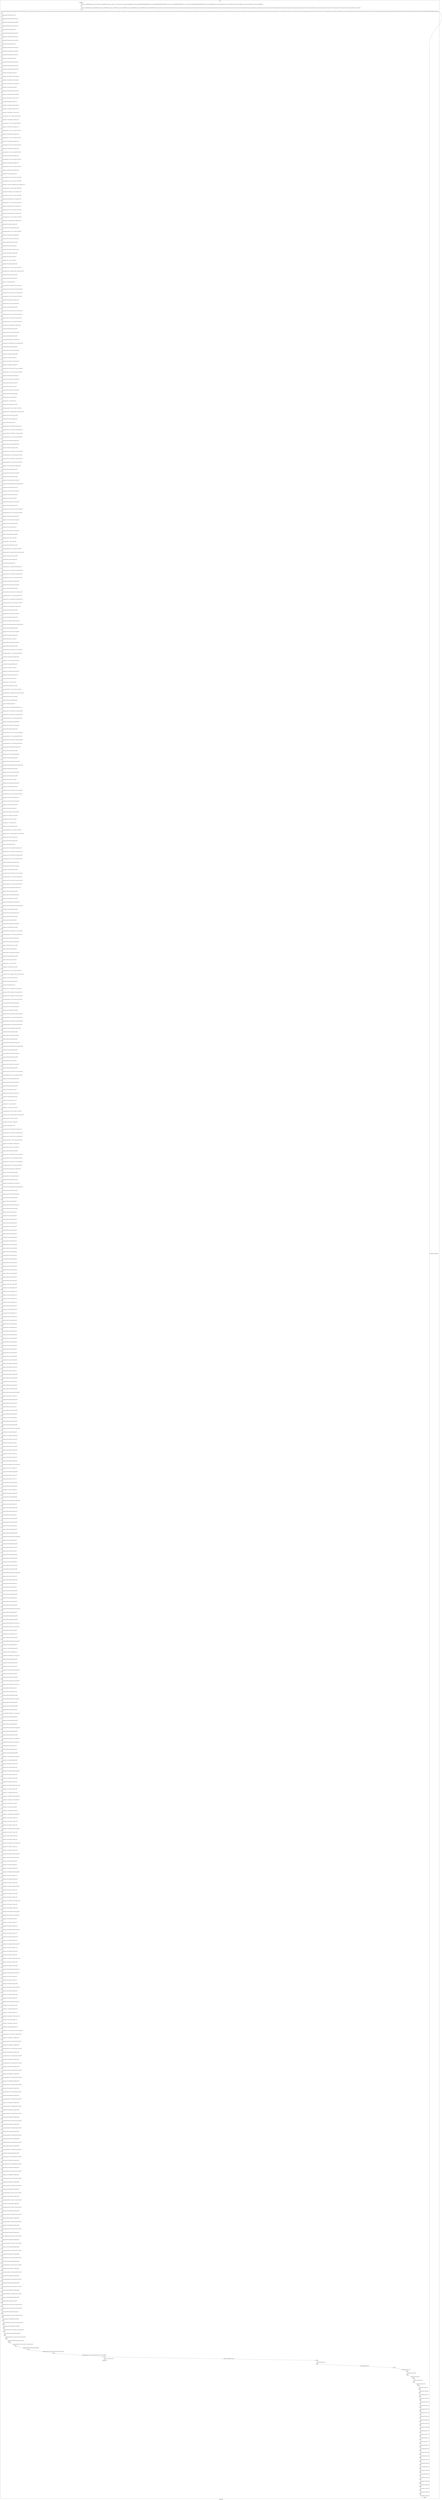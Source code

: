 digraph G {
label="Btor2XCFA";
subgraph cluster_0 {
label="main";
main_init[];
l1[];
l3[];
l4[];
l5[];
l6[];
l7[];
l8[];
l9[];
l10[];
l11[];
l12[];
l13[];
l14[];
l15[];
l16[];
l17[];
l18[];
l19[];
l20[];
l21[];
l22[];
l23[];
l24[];
l25[];
l26[];
l27[];
l28[];
l29[];
l30[];
l31[];
l32[];
l33[];
l34[];
l35[];
l36[];
l37[];
l38[];
l39[];
l40[];
l41[];
l42[];
l43[];
l44[];
l45[];
l46[];
l47[];
l48[];
l49[];
l50[];
l51[];
l52[];
l53[];
l54[];
l55[];
l56[];
l57[];
l58[];
l59[];
l60[];
l61[];
l62[];
l63[];
l64[];
l65[];
l66[];
l67[];
l68[];
l69[];
l70[];
l71[];
l72[];
l73[];
l74[];
l75[];
l76[];
l77[];
l78[];
l79[];
l80[];
l81[];
l82[];
l83[];
l84[];
l85[];
l86[];
l87[];
l88[];
l89[];
l90[];
l91[];
l92[];
l93[];
l94[];
l95[];
l96[];
l97[];
l98[];
l99[];
l100[];
l101[];
l102[];
l103[];
l104[];
l105[];
l106[];
l107[];
l108[];
l109[];
l110[];
l111[];
l112[];
l113[];
l114[];
l115[];
l116[];
l117[];
l118[];
l119[];
l120[];
l121[];
l122[];
l123[];
l124[];
l125[];
l126[];
l127[];
l128[];
l129[];
l130[];
l131[];
l132[];
l133[];
l134[];
l135[];
l136[];
l137[];
l138[];
l139[];
l140[];
l141[];
l142[];
l143[];
l144[];
l145[];
l146[];
l147[];
l148[];
l149[];
l150[];
l151[];
l152[];
l153[];
l154[];
l155[];
l156[];
l157[];
l158[];
l159[];
l160[];
l161[];
l162[];
l163[];
l164[];
l165[];
l166[];
l167[];
l168[];
l169[];
l170[];
l171[];
l172[];
l173[];
l174[];
l175[];
l176[];
l177[];
l178[];
l179[];
l180[];
l181[];
l182[];
l183[];
l184[];
l185[];
l186[];
l187[];
l188[];
l189[];
l190[];
l191[];
l192[];
l193[];
l194[];
l195[];
l196[];
l197[];
l198[];
l199[];
l200[];
l201[];
l202[];
l203[];
l204[];
l205[];
l206[];
l207[];
l208[];
l209[];
l210[];
l211[];
l212[];
l213[];
l214[];
l215[];
l216[];
l217[];
l218[];
l219[];
l220[];
l221[];
l222[];
l223[];
l224[];
l225[];
l226[];
l227[];
l228[];
l229[];
l230[];
l231[];
l232[];
l233[];
l234[];
l235[];
l236[];
l237[];
l238[];
l239[];
l240[];
l241[];
l242[];
l243[];
l244[];
l245[];
l246[];
l247[];
l248[];
l249[];
l250[];
l251[];
l252[];
l253[];
l254[];
l255[];
l256[];
l257[];
l258[];
l259[];
l260[];
l261[];
l262[];
l263[];
l264[];
l265[];
l266[];
l267[];
l268[];
l269[];
l270[];
l271[];
l272[];
l273[];
l274[];
l275[];
l276[];
l277[];
l278[];
l279[];
l280[];
l281[];
l282[];
l283[];
l284[];
l285[];
l286[];
l287[];
l288[];
l289[];
l290[];
l291[];
l292[];
l293[];
l294[];
l295[];
l296[];
l297[];
l298[];
l299[];
l300[];
l301[];
l302[];
l303[];
l304[];
l305[];
l306[];
l307[];
l308[];
l309[];
l310[];
l311[];
l312[];
l313[];
l314[];
l315[];
l316[];
l317[];
l318[];
l319[];
l320[];
l321[];
l322[];
l323[];
l324[];
l325[];
l326[];
l327[];
l328[];
l329[];
l330[];
l331[];
l332[];
l333[];
l334[];
l335[];
l336[];
l337[];
l338[];
l339[];
l340[];
l341[];
l342[];
l343[];
l344[];
l345[];
l346[];
l347[];
l348[];
l349[];
l350[];
l351[];
l352[];
l353[];
l354[];
l355[];
l356[];
l357[];
l358[];
l359[];
l360[];
l361[];
l362[];
l363[];
l364[];
l365[];
l366[];
l367[];
l368[];
l369[];
l370[];
l371[];
l372[];
l373[];
l374[];
l375[];
l376[];
l377[];
l378[];
l379[];
l380[];
l381[];
l382[];
l383[];
l384[];
l385[];
l386[];
l387[];
l388[];
l389[];
l390[];
l391[];
l392[];
l393[];
l394[];
l395[];
l396[];
l397[];
l398[];
l399[];
l400[];
l401[];
l402[];
l403[];
l404[];
l405[];
l406[];
l407[];
l408[];
l409[];
l410[];
l411[];
l412[];
l413[];
l414[];
l415[];
l416[];
l417[];
l418[];
l419[];
l420[];
l421[];
l422[];
l423[];
l424[];
l425[];
l426[];
l427[];
l428[];
l429[];
l430[];
l431[];
l432[];
l433[];
l434[];
l435[];
l436[];
l437[];
l438[];
l439[];
l440[];
l441[];
l442[];
l443[];
l444[];
l445[];
l446[];
l447[];
l448[];
l449[];
l450[];
l451[];
l452[];
l453[];
l454[];
l455[];
l456[];
l457[];
l458[];
l459[];
l460[];
l461[];
l462[];
l463[];
l464[];
l465[];
l466[];
l467[];
l468[];
l469[];
l470[];
l471[];
l472[];
l473[];
l474[];
l475[];
l476[];
l477[];
l478[];
l479[];
l480[];
l481[];
l482[];
l483[];
l484[];
l485[];
l486[];
l487[];
l488[];
l489[];
l490[];
l491[];
l492[];
l493[];
l494[];
l495[];
l496[];
l497[];
l498[];
l499[];
l500[];
l501[];
l502[];
l503[];
l504[];
l505[];
l506[];
l507[];
l508[];
l509[];
l510[];
l511[];
l512[];
l513[];
l514[];
l515[];
l516[];
l517[];
l518[];
l519[];
l520[];
l521[];
l522[];
l523[];
l524[];
l525[];
l526[];
l527[];
l528[];
l529[];
l530[];
l531[];
l532[];
l533[];
l534[];
l535[];
l536[];
l537[];
l538[];
l539[];
l540[];
l541[];
l542[];
l543[];
l544[];
l545[];
l546[];
l547[];
l548[];
l549[];
l550[];
l551[];
l552[];
l553[];
l554[];
l555[];
l556[];
l557[];
l558[];
l559[];
l560[];
l561[];
l562[];
l563[];
l564[];
l565[];
l566[];
l567[];
l568[];
l569[];
l570[];
l571[];
l572[];
l573[];
l574[];
l575[];
l576[];
l577[];
l578[];
l579[];
l580[];
l581[];
l582[];
l583[];
l584[];
l585[];
l586[];
l587[];
l588[];
l589[];
l590[];
l591[];
l592[];
l593[];
l594[];
l595[];
l596[];
l597[];
l598[];
l599[];
l600[];
l601[];
l602[];
l603[];
l604[];
l605[];
l606[];
l607[];
l608[];
l609[];
l610[];
l611[];
l612[];
l613[];
l614[];
l615[];
l616[];
l617[];
l618[];
l619[];
l620[];
l621[];
l622[];
l623[];
l624[];
l625[];
l626[];
l627[];
l628[];
l629[];
l630[];
l631[];
l632[];
l633[];
l634[];
l635[];
l636[];
l637[];
l638[];
l639[];
l640[];
l641[];
l642[];
l643[];
l644[];
l645[];
l646[];
l647[];
l648[];
l649[];
l650[];
l651[];
l652[];
l653[];
l654[];
main_error[];
l655[];
l656[];
l657[];
l658[];
l659[];
l660[];
l661[];
l662[];
l663[];
l664[];
l665[];
l666[];
l667[];
l668[];
l669[];
l670[];
l671[];
l672[];
l673[];
l674[];
l675[];
l676[];
l677[];
l678[];
l679[];
l680[];
l681[];
l682[];
l683[];
l684[];
l685[];
l686[];
l687[];
l688[];
l689[];
l690[];
l691[];
l692[];
l693[];
main_init -> l1 [label="[(assign const_5 #b00000000),(assign const_22 #b0),(assign const_113 #b00000000),(assign const_116 #b11111111),(assign const_207 #b1),(assign const_236 #b00000100),(assign const_237 #b000000000000000000000000),(assign const_239 #b00000000000000000000000000000001),(assign const_241 #b00000000000000000000000011111111),(assign const_243 #b00000000000000000000000000000000),(assign const_258 #b00000001),(assign const_304 #b00000010),(assign const_350 #b00000011),(assign const_441 #b00000101),(assign const_487 #b00000110),(assign const_533 #b00000111)] "];
l3 -> l4 [label="[(havoc input_133),(havoc input_135),(havoc input_137),(havoc input_139),(havoc input_141),(havoc input_143),(havoc input_145),(havoc input_147),(havoc input_149),(havoc input_151),(havoc input_153),(havoc input_155),(havoc input_157),(havoc input_159),(havoc input_161),(havoc input_163),(havoc input_165),(havoc input_167),(havoc input_169),(havoc input_171),(havoc input_173),(havoc input_175),(havoc input_177),(havoc input_179),(havoc input_181),(havoc input_183),(havoc input_185),(havoc input_187),(havoc input_189),(havoc input_191),(havoc input_193),(havoc input_195),(havoc input_197),(havoc input_199),(havoc input_201),(havoc input_203),(havoc input_205),(havoc input_209),(havoc input_225),(havoc input_231),(havoc input_234),(havoc input_255),(havoc input_265),(havoc input_272),(havoc input_275),(havoc input_282),(havoc input_285),(havoc input_301),(havoc input_311),(havoc input_318),(havoc input_321),(havoc input_328),(havoc input_331),(havoc input_347),(havoc input_357),(havoc input_364),(havoc input_367),(havoc input_374),(havoc input_377),(havoc input_393),(havoc input_402),(havoc input_409),(havoc input_412),(havoc input_419),(havoc input_422),(havoc input_438),(havoc input_448),(havoc input_455),(havoc input_458),(havoc input_465),(havoc input_468),(havoc input_484),(havoc input_494),(havoc input_501),(havoc input_504),(havoc input_511),(havoc input_514),(havoc input_530),(havoc input_540),(havoc input_547)] "];
l4 -> l5 [label="[(assign binary_85 (bvand state_23 state_25))] "];
l5 -> l6 [label="[(assign binary_86 (bvand binary_85 (bvnot state_27)))] "];
l6 -> l7 [label="[(assign binary_87 (bvand binary_86 (bvnot state_29)))] "];
l7 -> l8 [label="[(assign binary_88 (bvand binary_87 (bvnot state_31)))] "];
l8 -> l9 [label="[(assign binary_89 (bvand binary_88 state_33))] "];
l9 -> l10 [label="[(assign binary_90 (bvand binary_89 (bvnot state_35)))] "];
l10 -> l11 [label="[(assign binary_91 (bvand binary_90 (bvnot state_37)))] "];
l11 -> l12 [label="[(assign binary_92 (bvand binary_91 (bvnot state_39)))] "];
l12 -> l13 [label="[(assign binary_93 (bvand binary_92 state_41))] "];
l13 -> l14 [label="[(assign binary_94 (bvand binary_93 (bvnot state_43)))] "];
l14 -> l15 [label="[(assign binary_95 (bvand binary_94 (bvnot state_45)))] "];
l15 -> l16 [label="[(assign binary_96 (bvand binary_95 (bvnot state_47)))] "];
l16 -> l17 [label="[(assign binary_97 (bvand binary_96 state_49))] "];
l17 -> l18 [label="[(assign binary_98 (bvand binary_97 (bvnot state_51)))] "];
l18 -> l19 [label="[(assign binary_99 (bvand binary_98 (bvnot state_53)))] "];
l19 -> l20 [label="[(assign binary_100 (bvand binary_99 (bvnot state_55)))] "];
l20 -> l21 [label="[(assign binary_101 (bvand binary_100 state_57))] "];
l21 -> l22 [label="[(assign binary_102 (bvand binary_101 (bvnot state_59)))] "];
l22 -> l23 [label="[(assign binary_103 (bvand binary_102 (bvnot state_61)))] "];
l23 -> l24 [label="[(assign binary_104 (bvand binary_103 (bvnot state_63)))] "];
l24 -> l25 [label="[(assign binary_105 (bvand binary_104 state_65))] "];
l25 -> l26 [label="[(assign binary_106 (bvand binary_105 (bvnot state_67)))] "];
l26 -> l27 [label="[(assign binary_107 (bvand binary_106 (bvnot state_69)))] "];
l27 -> l28 [label="[(assign binary_108 (bvand binary_107 (bvnot state_71)))] "];
l28 -> l29 [label="[(assign binary_109 (bvand binary_108 state_73))] "];
l29 -> l30 [label="[(assign binary_110 (bvand binary_109 (bvnot state_75)))] "];
l30 -> l31 [label="[(assign binary_111 (bvand binary_110 (bvnot state_77)))] "];
l31 -> l32 [label="[(assign binary_112 (bvand binary_111 (bvnot state_79)))] "];
l32 -> l33 [label="[(assign comparison_114 (ite (= const_113 state_6) #b1 #b0))] "];
l33 -> l34 [label="[(assign binary_115 (bvand binary_112 comparison_114))] "];
l34 -> l35 [label="[(assign comparison_117 (ite (= const_116 state_8) #b1 #b0))] "];
l35 -> l36 [label="[(assign binary_118 (bvand binary_115 comparison_117))] "];
l36 -> l37 [label="[(assign comparison_119 (ite (= const_116 state_10) #b1 #b0))] "];
l37 -> l38 [label="[(assign binary_120 (bvand binary_118 comparison_119))] "];
l38 -> l39 [label="[(assign comparison_121 (ite (= const_116 state_12) #b1 #b0))] "];
l39 -> l40 [label="[(assign binary_122 (bvand binary_120 comparison_121))] "];
l40 -> l41 [label="[(assign comparison_123 (ite (= const_116 state_14) #b1 #b0))] "];
l41 -> l42 [label="[(assign binary_124 (bvand binary_122 comparison_123))] "];
l42 -> l43 [label="[(assign comparison_125 (ite (= const_116 state_16) #b1 #b0))] "];
l43 -> l44 [label="[(assign binary_126 (bvand binary_124 comparison_125))] "];
l44 -> l45 [label="[(assign comparison_127 (ite (= const_116 state_18) #b1 #b0))] "];
l45 -> l46 [label="[(assign binary_128 (bvand binary_126 comparison_127))] "];
l46 -> l47 [label="[(assign comparison_129 (ite (= const_116 state_20) #b1 #b0))] "];
l47 -> l48 [label="[(assign binary_130 (bvand binary_128 comparison_129))] "];
l48 -> l49 [label="[(assign binary_131 (bvand state_83 binary_130))] "];
l49 -> l50 [label="[(assign comparison_210 (ite (= const_113 input_135) #b1 #b0))] "];
l50 -> l51 [label="[(assign comparison_211 (ite (= const_113 input_137) #b1 #b0))] "];
l51 -> l52 [label="[(assign binary_212 (bvand (bvnot comparison_210) (bvnot comparison_211)))] "];
l52 -> l53 [label="[(assign comparison_213 (ite (= const_113 input_139) #b1 #b0))] "];
l53 -> l54 [label="[(assign binary_214 (bvand binary_212 (bvnot comparison_213)))] "];
l54 -> l55 [label="[(assign comparison_215 (ite (= const_113 input_141) #b1 #b0))] "];
l55 -> l56 [label="[(assign binary_216 (bvand binary_214 (bvnot comparison_215)))] "];
l56 -> l57 [label="[(assign comparison_217 (ite (= const_113 input_143) #b1 #b0))] "];
l57 -> l58 [label="[(assign binary_218 (bvand binary_216 (bvnot comparison_217)))] "];
l58 -> l59 [label="[(assign comparison_219 (ite (= const_113 input_145) #b1 #b0))] "];
l59 -> l60 [label="[(assign binary_220 (bvand binary_218 (bvnot comparison_219)))] "];
l60 -> l61 [label="[(assign comparison_221 (ite (= const_113 input_147) #b1 #b0))] "];
l61 -> l62 [label="[(assign binary_222 (bvand binary_220 (bvnot comparison_221)))] "];
l62 -> l63 [label="[(assign binary_223 (bvand input_149 binary_222))] "];
l63 -> l64 [label="[(assign binary_224 (bvor (bvnot input_209) binary_223))] "];
l64 -> l65 [label="[(assign comparison_226 (ite (= const_113 input_133) #b1 #b0))] "];
l65 -> l66 [label="[(assign binary_227 (bvand input_151 comparison_226))] "];
l66 -> l67 [label="[(assign binary_228 (bvor (bvnot input_225) binary_227))] "];
l67 -> l68 [label="[(assign binary_229 (bvand binary_224 binary_228))] "];
l68 -> l69 [label="[(assign binary_230 (bvor input_153 input_225))] "];
l69 -> l70 [label="[(assign binary_232 (bvor binary_230 (bvnot input_231)))] "];
l70 -> l71 [label="[(assign binary_233 (bvand binary_229 binary_232))] "];
l71 -> l72 [label="[(assign binary_235 (bvor input_155 input_231))] "];
l72 -> l73 [label="[(assign binary_238 (++ const_237 input_135))] "];
l73 -> l74 [label="[(assign binary_240 (bvsub binary_238 const_239))] "];
l74 -> l75 [label="[(assign comparison_242 (ite (= const_116 input_135) #b1 #b0))] "];
l75 -> l76 [label="[(assign ternary_244 (ite (= comparison_242 #b1) const_239 const_243))] "];
l76 -> l77 [label="[(assign binary_245 (bvmul const_241 ternary_244))] "];
l77 -> l78 [label="[(assign binary_246 (bvor binary_240 binary_245))] "];
l78 -> l79 [label="[(assign slice_247 (extract binary_246 0 8))] "];
l79 -> l80 [label="[(assign ternary_248 (ite (= input_209 #b1) slice_247 input_135))] "];
l80 -> l81 [label="[(assign ternary_249 (ite (= input_225 #b1) const_236 ternary_248))] "];
l81 -> l82 [label="[(assign ternary_250 (ite (= input_231 #b1) const_236 ternary_249))] "];
l82 -> l83 [label="[(assign comparison_251 (ite (= const_113 ternary_250) #b1 #b0))] "];
l83 -> l84 [label="[(assign binary_252 (bvand binary_235 comparison_251))] "];
l84 -> l85 [label="[(assign binary_253 (bvor (bvnot input_234) binary_252))] "];
l85 -> l86 [label="[(assign binary_254 (bvand binary_233 binary_253))] "];
l86 -> l87 [label="[(assign ternary_256 (ite (= input_234 #b1) const_116 ternary_250))] "];
l87 -> l88 [label="[(assign comparison_257 (ite (= const_116 ternary_256) #b1 #b0))] "];
l88 -> l89 [label="[(assign ternary_259 (ite (= input_231 #b1) const_258 input_133))] "];
l89 -> l90 [label="[(assign comparison_260 (ite (= const_258 ternary_259) #b1 #b0))] "];
l90 -> l91 [label="[(assign binary_261 (bvand comparison_257 comparison_260))] "];
l91 -> l92 [label="[(assign binary_262 (bvand binary_235 binary_261))] "];
l92 -> l93 [label="[(assign binary_263 (bvor (bvnot input_255) binary_262))] "];
l93 -> l94 [label="[(assign binary_264 (bvand binary_254 binary_263))] "];
l94 -> l95 [label="[(assign binary_266 (bvand binary_235 (bvnot input_255)))] "];
l95 -> l96 [label="[(assign binary_267 (bvand comparison_257 (bvnot comparison_260)))] "];
l96 -> l97 [label="[(assign binary_268 (bvand binary_266 binary_267))] "];
l97 -> l98 [label="[(assign binary_269 (bvor (bvnot input_265) binary_268))] "];
l98 -> l99 [label="[(assign binary_270 (bvand binary_264 binary_269))] "];
l99 -> l100 [label="[(assign binary_271 (bvor input_157 input_255))] "];
l100 -> l101 [label="[(assign binary_273 (bvor binary_271 (bvnot input_272)))] "];
l101 -> l102 [label="[(assign binary_274 (bvand binary_270 binary_273))] "];
l102 -> l103 [label="[(assign ternary_276 (ite (= input_272 #b1) const_113 ternary_259))] "];
l103 -> l104 [label="[(assign comparison_277 (ite (= const_113 ternary_276) #b1 #b0))] "];
l104 -> l105 [label="[(assign binary_278 (bvand input_159 comparison_277))] "];
l105 -> l106 [label="[(assign binary_279 (bvor (bvnot input_275) binary_278))] "];
l106 -> l107 [label="[(assign binary_280 (bvand binary_274 binary_279))] "];
l107 -> l108 [label="[(assign binary_281 (bvor input_161 input_275))] "];
l108 -> l109 [label="[(assign binary_283 (bvor binary_281 (bvnot input_282)))] "];
l109 -> l110 [label="[(assign binary_284 (bvand binary_280 binary_283))] "];
l110 -> l111 [label="[(assign binary_286 (bvor input_163 input_282))] "];
l111 -> l112 [label="[(assign binary_287 (++ const_237 input_137))] "];
l112 -> l113 [label="[(assign binary_288 (bvsub binary_287 const_239))] "];
l113 -> l114 [label="[(assign comparison_289 (ite (= const_116 input_137) #b1 #b0))] "];
l114 -> l115 [label="[(assign ternary_290 (ite (= comparison_289 #b1) const_239 const_243))] "];
l115 -> l116 [label="[(assign binary_291 (bvmul const_241 ternary_290))] "];
l116 -> l117 [label="[(assign binary_292 (bvor binary_288 binary_291))] "];
l117 -> l118 [label="[(assign slice_293 (extract binary_292 0 8))] "];
l118 -> l119 [label="[(assign ternary_294 (ite (= input_209 #b1) slice_293 input_137))] "];
l119 -> l120 [label="[(assign ternary_295 (ite (= input_275 #b1) const_236 ternary_294))] "];
l120 -> l121 [label="[(assign ternary_296 (ite (= input_282 #b1) const_236 ternary_295))] "];
l121 -> l122 [label="[(assign comparison_297 (ite (= const_113 ternary_296) #b1 #b0))] "];
l122 -> l123 [label="[(assign binary_298 (bvand binary_286 comparison_297))] "];
l123 -> l124 [label="[(assign binary_299 (bvor (bvnot input_285) binary_298))] "];
l124 -> l125 [label="[(assign binary_300 (bvand binary_284 binary_299))] "];
l125 -> l126 [label="[(assign ternary_302 (ite (= input_285 #b1) const_116 ternary_296))] "];
l126 -> l127 [label="[(assign comparison_303 (ite (= const_116 ternary_302) #b1 #b0))] "];
l127 -> l128 [label="[(assign ternary_305 (ite (= input_282 #b1) const_304 ternary_276))] "];
l128 -> l129 [label="[(assign comparison_306 (ite (= const_304 ternary_305) #b1 #b0))] "];
l129 -> l130 [label="[(assign binary_307 (bvand comparison_303 comparison_306))] "];
l130 -> l131 [label="[(assign binary_308 (bvand binary_286 binary_307))] "];
l131 -> l132 [label="[(assign binary_309 (bvor (bvnot input_301) binary_308))] "];
l132 -> l133 [label="[(assign binary_310 (bvand binary_300 binary_309))] "];
l133 -> l134 [label="[(assign binary_312 (bvand binary_286 (bvnot input_301)))] "];
l134 -> l135 [label="[(assign binary_313 (bvand comparison_303 (bvnot comparison_306)))] "];
l135 -> l136 [label="[(assign binary_314 (bvand binary_312 binary_313))] "];
l136 -> l137 [label="[(assign binary_315 (bvor (bvnot input_311) binary_314))] "];
l137 -> l138 [label="[(assign binary_316 (bvand binary_310 binary_315))] "];
l138 -> l139 [label="[(assign binary_317 (bvor input_165 input_301))] "];
l139 -> l140 [label="[(assign binary_319 (bvor binary_317 (bvnot input_318)))] "];
l140 -> l141 [label="[(assign binary_320 (bvand binary_316 binary_319))] "];
l141 -> l142 [label="[(assign ternary_322 (ite (= input_318 #b1) const_113 ternary_305))] "];
l142 -> l143 [label="[(assign comparison_323 (ite (= const_113 ternary_322) #b1 #b0))] "];
l143 -> l144 [label="[(assign binary_324 (bvand input_167 comparison_323))] "];
l144 -> l145 [label="[(assign binary_325 (bvor (bvnot input_321) binary_324))] "];
l145 -> l146 [label="[(assign binary_326 (bvand binary_320 binary_325))] "];
l146 -> l147 [label="[(assign binary_327 (bvor input_169 input_321))] "];
l147 -> l148 [label="[(assign binary_329 (bvor binary_327 (bvnot input_328)))] "];
l148 -> l149 [label="[(assign binary_330 (bvand binary_326 binary_329))] "];
l149 -> l150 [label="[(assign binary_332 (bvor input_171 input_328))] "];
l150 -> l151 [label="[(assign binary_333 (++ const_237 input_139))] "];
l151 -> l152 [label="[(assign binary_334 (bvsub binary_333 const_239))] "];
l152 -> l153 [label="[(assign comparison_335 (ite (= const_116 input_139) #b1 #b0))] "];
l153 -> l154 [label="[(assign ternary_336 (ite (= comparison_335 #b1) const_239 const_243))] "];
l154 -> l155 [label="[(assign binary_337 (bvmul const_241 ternary_336))] "];
l155 -> l156 [label="[(assign binary_338 (bvor binary_334 binary_337))] "];
l156 -> l157 [label="[(assign slice_339 (extract binary_338 0 8))] "];
l157 -> l158 [label="[(assign ternary_340 (ite (= input_209 #b1) slice_339 input_139))] "];
l158 -> l159 [label="[(assign ternary_341 (ite (= input_321 #b1) const_236 ternary_340))] "];
l159 -> l160 [label="[(assign ternary_342 (ite (= input_328 #b1) const_236 ternary_341))] "];
l160 -> l161 [label="[(assign comparison_343 (ite (= const_113 ternary_342) #b1 #b0))] "];
l161 -> l162 [label="[(assign binary_344 (bvand binary_332 comparison_343))] "];
l162 -> l163 [label="[(assign binary_345 (bvor (bvnot input_331) binary_344))] "];
l163 -> l164 [label="[(assign binary_346 (bvand binary_330 binary_345))] "];
l164 -> l165 [label="[(assign ternary_348 (ite (= input_331 #b1) const_116 ternary_342))] "];
l165 -> l166 [label="[(assign comparison_349 (ite (= const_116 ternary_348) #b1 #b0))] "];
l166 -> l167 [label="[(assign ternary_351 (ite (= input_328 #b1) const_350 ternary_322))] "];
l167 -> l168 [label="[(assign comparison_352 (ite (= const_350 ternary_351) #b1 #b0))] "];
l168 -> l169 [label="[(assign binary_353 (bvand comparison_349 comparison_352))] "];
l169 -> l170 [label="[(assign binary_354 (bvand binary_332 binary_353))] "];
l170 -> l171 [label="[(assign binary_355 (bvor (bvnot input_347) binary_354))] "];
l171 -> l172 [label="[(assign binary_356 (bvand binary_346 binary_355))] "];
l172 -> l173 [label="[(assign binary_358 (bvand binary_332 (bvnot input_347)))] "];
l173 -> l174 [label="[(assign binary_359 (bvand comparison_349 (bvnot comparison_352)))] "];
l174 -> l175 [label="[(assign binary_360 (bvand binary_358 binary_359))] "];
l175 -> l176 [label="[(assign binary_361 (bvor (bvnot input_357) binary_360))] "];
l176 -> l177 [label="[(assign binary_362 (bvand binary_356 binary_361))] "];
l177 -> l178 [label="[(assign binary_363 (bvor input_173 input_347))] "];
l178 -> l179 [label="[(assign binary_365 (bvor binary_363 (bvnot input_364)))] "];
l179 -> l180 [label="[(assign binary_366 (bvand binary_362 binary_365))] "];
l180 -> l181 [label="[(assign ternary_368 (ite (= input_364 #b1) const_113 ternary_351))] "];
l181 -> l182 [label="[(assign comparison_369 (ite (= const_113 ternary_368) #b1 #b0))] "];
l182 -> l183 [label="[(assign binary_370 (bvand input_175 comparison_369))] "];
l183 -> l184 [label="[(assign binary_371 (bvor (bvnot input_367) binary_370))] "];
l184 -> l185 [label="[(assign binary_372 (bvand binary_366 binary_371))] "];
l185 -> l186 [label="[(assign binary_373 (bvor input_177 input_367))] "];
l186 -> l187 [label="[(assign binary_375 (bvor binary_373 (bvnot input_374)))] "];
l187 -> l188 [label="[(assign binary_376 (bvand binary_372 binary_375))] "];
l188 -> l189 [label="[(assign binary_378 (bvor input_179 input_374))] "];
l189 -> l190 [label="[(assign binary_379 (++ const_237 input_141))] "];
l190 -> l191 [label="[(assign binary_380 (bvsub binary_379 const_239))] "];
l191 -> l192 [label="[(assign comparison_381 (ite (= const_116 input_141) #b1 #b0))] "];
l192 -> l193 [label="[(assign ternary_382 (ite (= comparison_381 #b1) const_239 const_243))] "];
l193 -> l194 [label="[(assign binary_383 (bvmul const_241 ternary_382))] "];
l194 -> l195 [label="[(assign binary_384 (bvor binary_380 binary_383))] "];
l195 -> l196 [label="[(assign slice_385 (extract binary_384 0 8))] "];
l196 -> l197 [label="[(assign ternary_386 (ite (= input_209 #b1) slice_385 input_141))] "];
l197 -> l198 [label="[(assign ternary_387 (ite (= input_367 #b1) const_236 ternary_386))] "];
l198 -> l199 [label="[(assign ternary_388 (ite (= input_374 #b1) const_236 ternary_387))] "];
l199 -> l200 [label="[(assign comparison_389 (ite (= const_113 ternary_388) #b1 #b0))] "];
l200 -> l201 [label="[(assign binary_390 (bvand binary_378 comparison_389))] "];
l201 -> l202 [label="[(assign binary_391 (bvor (bvnot input_377) binary_390))] "];
l202 -> l203 [label="[(assign binary_392 (bvand binary_376 binary_391))] "];
l203 -> l204 [label="[(assign ternary_394 (ite (= input_377 #b1) const_116 ternary_388))] "];
l204 -> l205 [label="[(assign comparison_395 (ite (= const_116 ternary_394) #b1 #b0))] "];
l205 -> l206 [label="[(assign ternary_396 (ite (= input_374 #b1) const_236 ternary_368))] "];
l206 -> l207 [label="[(assign comparison_397 (ite (= const_236 ternary_396) #b1 #b0))] "];
l207 -> l208 [label="[(assign binary_398 (bvand comparison_395 comparison_397))] "];
l208 -> l209 [label="[(assign binary_399 (bvand binary_378 binary_398))] "];
l209 -> l210 [label="[(assign binary_400 (bvor (bvnot input_393) binary_399))] "];
l210 -> l211 [label="[(assign binary_401 (bvand binary_392 binary_400))] "];
l211 -> l212 [label="[(assign binary_403 (bvand binary_378 (bvnot input_393)))] "];
l212 -> l213 [label="[(assign binary_404 (bvand comparison_395 (bvnot comparison_397)))] "];
l213 -> l214 [label="[(assign binary_405 (bvand binary_403 binary_404))] "];
l214 -> l215 [label="[(assign binary_406 (bvor (bvnot input_402) binary_405))] "];
l215 -> l216 [label="[(assign binary_407 (bvand binary_401 binary_406))] "];
l216 -> l217 [label="[(assign binary_408 (bvor input_181 input_393))] "];
l217 -> l218 [label="[(assign binary_410 (bvor binary_408 (bvnot input_409)))] "];
l218 -> l219 [label="[(assign binary_411 (bvand binary_407 binary_410))] "];
l219 -> l220 [label="[(assign ternary_413 (ite (= input_409 #b1) const_113 ternary_396))] "];
l220 -> l221 [label="[(assign comparison_414 (ite (= const_113 ternary_413) #b1 #b0))] "];
l221 -> l222 [label="[(assign binary_415 (bvand input_183 comparison_414))] "];
l222 -> l223 [label="[(assign binary_416 (bvor (bvnot input_412) binary_415))] "];
l223 -> l224 [label="[(assign binary_417 (bvand binary_411 binary_416))] "];
l224 -> l225 [label="[(assign binary_418 (bvor input_185 input_412))] "];
l225 -> l226 [label="[(assign binary_420 (bvor binary_418 (bvnot input_419)))] "];
l226 -> l227 [label="[(assign binary_421 (bvand binary_417 binary_420))] "];
l227 -> l228 [label="[(assign binary_423 (bvor input_187 input_419))] "];
l228 -> l229 [label="[(assign binary_424 (++ const_237 input_143))] "];
l229 -> l230 [label="[(assign binary_425 (bvsub binary_424 const_239))] "];
l230 -> l231 [label="[(assign comparison_426 (ite (= const_116 input_143) #b1 #b0))] "];
l231 -> l232 [label="[(assign ternary_427 (ite (= comparison_426 #b1) const_239 const_243))] "];
l232 -> l233 [label="[(assign binary_428 (bvmul const_241 ternary_427))] "];
l233 -> l234 [label="[(assign binary_429 (bvor binary_425 binary_428))] "];
l234 -> l235 [label="[(assign slice_430 (extract binary_429 0 8))] "];
l235 -> l236 [label="[(assign ternary_431 (ite (= input_209 #b1) slice_430 input_143))] "];
l236 -> l237 [label="[(assign ternary_432 (ite (= input_412 #b1) const_236 ternary_431))] "];
l237 -> l238 [label="[(assign ternary_433 (ite (= input_419 #b1) const_236 ternary_432))] "];
l238 -> l239 [label="[(assign comparison_434 (ite (= const_113 ternary_433) #b1 #b0))] "];
l239 -> l240 [label="[(assign binary_435 (bvand binary_423 comparison_434))] "];
l240 -> l241 [label="[(assign binary_436 (bvor (bvnot input_422) binary_435))] "];
l241 -> l242 [label="[(assign binary_437 (bvand binary_421 binary_436))] "];
l242 -> l243 [label="[(assign ternary_439 (ite (= input_422 #b1) const_116 ternary_433))] "];
l243 -> l244 [label="[(assign comparison_440 (ite (= const_116 ternary_439) #b1 #b0))] "];
l244 -> l245 [label="[(assign ternary_442 (ite (= input_419 #b1) const_441 ternary_413))] "];
l245 -> l246 [label="[(assign comparison_443 (ite (= const_441 ternary_442) #b1 #b0))] "];
l246 -> l247 [label="[(assign binary_444 (bvand comparison_440 comparison_443))] "];
l247 -> l248 [label="[(assign binary_445 (bvand binary_423 binary_444))] "];
l248 -> l249 [label="[(assign binary_446 (bvor (bvnot input_438) binary_445))] "];
l249 -> l250 [label="[(assign binary_447 (bvand binary_437 binary_446))] "];
l250 -> l251 [label="[(assign binary_449 (bvand binary_423 (bvnot input_438)))] "];
l251 -> l252 [label="[(assign binary_450 (bvand comparison_440 (bvnot comparison_443)))] "];
l252 -> l253 [label="[(assign binary_451 (bvand binary_449 binary_450))] "];
l253 -> l254 [label="[(assign binary_452 (bvor (bvnot input_448) binary_451))] "];
l254 -> l255 [label="[(assign binary_453 (bvand binary_447 binary_452))] "];
l255 -> l256 [label="[(assign binary_454 (bvor input_189 input_438))] "];
l256 -> l257 [label="[(assign binary_456 (bvor binary_454 (bvnot input_455)))] "];
l257 -> l258 [label="[(assign binary_457 (bvand binary_453 binary_456))] "];
l258 -> l259 [label="[(assign ternary_459 (ite (= input_455 #b1) const_113 ternary_442))] "];
l259 -> l260 [label="[(assign comparison_460 (ite (= const_113 ternary_459) #b1 #b0))] "];
l260 -> l261 [label="[(assign binary_461 (bvand input_191 comparison_460))] "];
l261 -> l262 [label="[(assign binary_462 (bvor (bvnot input_458) binary_461))] "];
l262 -> l263 [label="[(assign binary_463 (bvand binary_457 binary_462))] "];
l263 -> l264 [label="[(assign binary_464 (bvor input_193 input_458))] "];
l264 -> l265 [label="[(assign binary_466 (bvor binary_464 (bvnot input_465)))] "];
l265 -> l266 [label="[(assign binary_467 (bvand binary_463 binary_466))] "];
l266 -> l267 [label="[(assign binary_469 (bvor input_195 input_465))] "];
l267 -> l268 [label="[(assign binary_470 (++ const_237 input_145))] "];
l268 -> l269 [label="[(assign binary_471 (bvsub binary_470 const_239))] "];
l269 -> l270 [label="[(assign comparison_472 (ite (= const_116 input_145) #b1 #b0))] "];
l270 -> l271 [label="[(assign ternary_473 (ite (= comparison_472 #b1) const_239 const_243))] "];
l271 -> l272 [label="[(assign binary_474 (bvmul const_241 ternary_473))] "];
l272 -> l273 [label="[(assign binary_475 (bvor binary_471 binary_474))] "];
l273 -> l274 [label="[(assign slice_476 (extract binary_475 0 8))] "];
l274 -> l275 [label="[(assign ternary_477 (ite (= input_209 #b1) slice_476 input_145))] "];
l275 -> l276 [label="[(assign ternary_478 (ite (= input_458 #b1) const_236 ternary_477))] "];
l276 -> l277 [label="[(assign ternary_479 (ite (= input_465 #b1) const_236 ternary_478))] "];
l277 -> l278 [label="[(assign comparison_480 (ite (= const_113 ternary_479) #b1 #b0))] "];
l278 -> l279 [label="[(assign binary_481 (bvand binary_469 comparison_480))] "];
l279 -> l280 [label="[(assign binary_482 (bvor (bvnot input_468) binary_481))] "];
l280 -> l281 [label="[(assign binary_483 (bvand binary_467 binary_482))] "];
l281 -> l282 [label="[(assign ternary_485 (ite (= input_468 #b1) const_116 ternary_479))] "];
l282 -> l283 [label="[(assign comparison_486 (ite (= const_116 ternary_485) #b1 #b0))] "];
l283 -> l284 [label="[(assign ternary_488 (ite (= input_465 #b1) const_487 ternary_459))] "];
l284 -> l285 [label="[(assign comparison_489 (ite (= const_487 ternary_488) #b1 #b0))] "];
l285 -> l286 [label="[(assign binary_490 (bvand comparison_486 comparison_489))] "];
l286 -> l287 [label="[(assign binary_491 (bvand binary_469 binary_490))] "];
l287 -> l288 [label="[(assign binary_492 (bvor (bvnot input_484) binary_491))] "];
l288 -> l289 [label="[(assign binary_493 (bvand binary_483 binary_492))] "];
l289 -> l290 [label="[(assign binary_495 (bvand binary_469 (bvnot input_484)))] "];
l290 -> l291 [label="[(assign binary_496 (bvand comparison_486 (bvnot comparison_489)))] "];
l291 -> l292 [label="[(assign binary_497 (bvand binary_495 binary_496))] "];
l292 -> l293 [label="[(assign binary_498 (bvor (bvnot input_494) binary_497))] "];
l293 -> l294 [label="[(assign binary_499 (bvand binary_493 binary_498))] "];
l294 -> l295 [label="[(assign binary_500 (bvor input_197 input_484))] "];
l295 -> l296 [label="[(assign binary_502 (bvor binary_500 (bvnot input_501)))] "];
l296 -> l297 [label="[(assign binary_503 (bvand binary_499 binary_502))] "];
l297 -> l298 [label="[(assign ternary_505 (ite (= input_501 #b1) const_113 ternary_488))] "];
l298 -> l299 [label="[(assign comparison_506 (ite (= const_113 ternary_505) #b1 #b0))] "];
l299 -> l300 [label="[(assign binary_507 (bvand input_199 comparison_506))] "];
l300 -> l301 [label="[(assign binary_508 (bvor (bvnot input_504) binary_507))] "];
l301 -> l302 [label="[(assign binary_509 (bvand binary_503 binary_508))] "];
l302 -> l303 [label="[(assign binary_510 (bvor input_201 input_504))] "];
l303 -> l304 [label="[(assign binary_512 (bvor binary_510 (bvnot input_511)))] "];
l304 -> l305 [label="[(assign binary_513 (bvand binary_509 binary_512))] "];
l305 -> l306 [label="[(assign binary_515 (bvor input_203 input_511))] "];
l306 -> l307 [label="[(assign binary_516 (++ const_237 input_147))] "];
l307 -> l308 [label="[(assign binary_517 (bvsub binary_516 const_239))] "];
l308 -> l309 [label="[(assign comparison_518 (ite (= const_116 input_147) #b1 #b0))] "];
l309 -> l310 [label="[(assign ternary_519 (ite (= comparison_518 #b1) const_239 const_243))] "];
l310 -> l311 [label="[(assign binary_520 (bvmul const_241 ternary_519))] "];
l311 -> l312 [label="[(assign binary_521 (bvor binary_517 binary_520))] "];
l312 -> l313 [label="[(assign slice_522 (extract binary_521 0 8))] "];
l313 -> l314 [label="[(assign ternary_523 (ite (= input_209 #b1) slice_522 input_147))] "];
l314 -> l315 [label="[(assign ternary_524 (ite (= input_504 #b1) const_236 ternary_523))] "];
l315 -> l316 [label="[(assign ternary_525 (ite (= input_511 #b1) const_236 ternary_524))] "];
l316 -> l317 [label="[(assign comparison_526 (ite (= const_113 ternary_525) #b1 #b0))] "];
l317 -> l318 [label="[(assign binary_527 (bvand binary_515 comparison_526))] "];
l318 -> l319 [label="[(assign binary_528 (bvor (bvnot input_514) binary_527))] "];
l319 -> l320 [label="[(assign binary_529 (bvand binary_513 binary_528))] "];
l320 -> l321 [label="[(assign ternary_531 (ite (= input_514 #b1) const_116 ternary_525))] "];
l321 -> l322 [label="[(assign comparison_532 (ite (= const_116 ternary_531) #b1 #b0))] "];
l322 -> l323 [label="[(assign ternary_534 (ite (= input_511 #b1) const_533 ternary_505))] "];
l323 -> l324 [label="[(assign comparison_535 (ite (= const_533 ternary_534) #b1 #b0))] "];
l324 -> l325 [label="[(assign binary_536 (bvand comparison_532 comparison_535))] "];
l325 -> l326 [label="[(assign binary_537 (bvand binary_515 binary_536))] "];
l326 -> l327 [label="[(assign binary_538 (bvor (bvnot input_530) binary_537))] "];
l327 -> l328 [label="[(assign binary_539 (bvand binary_529 binary_538))] "];
l328 -> l329 [label="[(assign binary_541 (bvand binary_515 (bvnot input_530)))] "];
l329 -> l330 [label="[(assign binary_542 (bvand comparison_532 (bvnot comparison_535)))] "];
l330 -> l331 [label="[(assign binary_543 (bvand binary_541 binary_542))] "];
l331 -> l332 [label="[(assign binary_544 (bvor (bvnot input_540) binary_543))] "];
l332 -> l333 [label="[(assign binary_545 (bvand binary_539 binary_544))] "];
l333 -> l334 [label="[(assign binary_546 (bvor input_205 input_530))] "];
l334 -> l335 [label="[(assign binary_548 (bvor binary_546 (bvnot input_547)))] "];
l335 -> l336 [label="[(assign binary_549 (bvand binary_545 binary_548))] "];
l336 -> l337 [label="[(assign binary_550 (bvor input_209 input_225))] "];
l337 -> l338 [label="[(assign binary_551 (bvor input_231 binary_550))] "];
l338 -> l339 [label="[(assign binary_552 (bvor input_234 binary_551))] "];
l339 -> l340 [label="[(assign binary_553 (bvor input_255 binary_552))] "];
l340 -> l341 [label="[(assign binary_554 (bvor input_265 binary_553))] "];
l341 -> l342 [label="[(assign binary_555 (bvor input_272 binary_554))] "];
l342 -> l343 [label="[(assign binary_556 (bvor input_275 binary_555))] "];
l343 -> l344 [label="[(assign binary_557 (bvor input_282 binary_556))] "];
l344 -> l345 [label="[(assign binary_558 (bvor input_285 binary_557))] "];
l345 -> l346 [label="[(assign binary_559 (bvor input_301 binary_558))] "];
l346 -> l347 [label="[(assign binary_560 (bvor input_311 binary_559))] "];
l347 -> l348 [label="[(assign binary_561 (bvor input_318 binary_560))] "];
l348 -> l349 [label="[(assign binary_562 (bvor input_321 binary_561))] "];
l349 -> l350 [label="[(assign binary_563 (bvor input_328 binary_562))] "];
l350 -> l351 [label="[(assign binary_564 (bvor input_331 binary_563))] "];
l351 -> l352 [label="[(assign binary_565 (bvor input_347 binary_564))] "];
l352 -> l353 [label="[(assign binary_566 (bvor input_357 binary_565))] "];
l353 -> l354 [label="[(assign binary_567 (bvor input_364 binary_566))] "];
l354 -> l355 [label="[(assign binary_568 (bvor input_367 binary_567))] "];
l355 -> l356 [label="[(assign binary_569 (bvor input_374 binary_568))] "];
l356 -> l357 [label="[(assign binary_570 (bvor input_377 binary_569))] "];
l357 -> l358 [label="[(assign binary_571 (bvor input_393 binary_570))] "];
l358 -> l359 [label="[(assign binary_572 (bvor input_402 binary_571))] "];
l359 -> l360 [label="[(assign binary_573 (bvor input_409 binary_572))] "];
l360 -> l361 [label="[(assign binary_574 (bvor input_412 binary_573))] "];
l361 -> l362 [label="[(assign binary_575 (bvor input_419 binary_574))] "];
l362 -> l363 [label="[(assign binary_576 (bvor input_422 binary_575))] "];
l363 -> l364 [label="[(assign binary_577 (bvor input_438 binary_576))] "];
l364 -> l365 [label="[(assign binary_578 (bvor input_448 binary_577))] "];
l365 -> l366 [label="[(assign binary_579 (bvor input_455 binary_578))] "];
l366 -> l367 [label="[(assign binary_580 (bvor input_458 binary_579))] "];
l367 -> l368 [label="[(assign binary_581 (bvor input_465 binary_580))] "];
l368 -> l369 [label="[(assign binary_582 (bvor input_468 binary_581))] "];
l369 -> l370 [label="[(assign binary_583 (bvor input_484 binary_582))] "];
l370 -> l371 [label="[(assign binary_584 (bvor input_494 binary_583))] "];
l371 -> l372 [label="[(assign binary_585 (bvor input_501 binary_584))] "];
l372 -> l373 [label="[(assign binary_586 (bvor input_504 binary_585))] "];
l373 -> l374 [label="[(assign binary_587 (bvor input_511 binary_586))] "];
l374 -> l375 [label="[(assign binary_588 (bvor input_514 binary_587))] "];
l375 -> l376 [label="[(assign binary_589 (bvor input_530 binary_588))] "];
l376 -> l377 [label="[(assign binary_590 (bvor input_540 binary_589))] "];
l377 -> l378 [label="[(assign binary_591 (bvor input_547 binary_590))] "];
l378 -> l379 [label="[(assign binary_592 (bvand binary_549 binary_591))] "];
l379 -> l380 [label="[(assign binary_593 (bvand input_151 input_153))] "];
l380 -> l381 [label="[(assign binary_594 (bvor input_151 input_153))] "];
l381 -> l382 [label="[(assign binary_595 (bvand input_155 binary_594))] "];
l382 -> l383 [label="[(assign binary_596 (bvor binary_593 binary_595))] "];
l383 -> l384 [label="[(assign binary_597 (bvor input_155 binary_594))] "];
l384 -> l385 [label="[(assign binary_598 (bvand input_157 binary_597))] "];
l385 -> l386 [label="[(assign binary_599 (bvor binary_596 binary_598))] "];
l386 -> l387 [label="[(assign binary_600 (bvand input_149 (bvnot binary_599)))] "];
l387 -> l388 [label="[(assign binary_601 (bvor input_157 binary_597))] "];
l388 -> l389 [label="[(assign binary_602 (bvand binary_600 binary_601))] "];
l389 -> l390 [label="[(assign binary_603 (bvand input_159 input_161))] "];
l390 -> l391 [label="[(assign binary_604 (bvor input_159 input_161))] "];
l391 -> l392 [label="[(assign binary_605 (bvand input_163 binary_604))] "];
l392 -> l393 [label="[(assign binary_606 (bvor binary_603 binary_605))] "];
l393 -> l394 [label="[(assign binary_607 (bvor input_163 binary_604))] "];
l394 -> l395 [label="[(assign binary_608 (bvand input_165 binary_607))] "];
l395 -> l396 [label="[(assign binary_609 (bvor binary_606 binary_608))] "];
l396 -> l397 [label="[(assign binary_610 (bvand binary_602 (bvnot binary_609)))] "];
l397 -> l398 [label="[(assign binary_611 (bvor input_165 binary_607))] "];
l398 -> l399 [label="[(assign binary_612 (bvand binary_610 binary_611))] "];
l399 -> l400 [label="[(assign binary_613 (bvand input_167 input_169))] "];
l400 -> l401 [label="[(assign binary_614 (bvor input_167 input_169))] "];
l401 -> l402 [label="[(assign binary_615 (bvand input_171 binary_614))] "];
l402 -> l403 [label="[(assign binary_616 (bvor binary_613 binary_615))] "];
l403 -> l404 [label="[(assign binary_617 (bvor input_171 binary_614))] "];
l404 -> l405 [label="[(assign binary_618 (bvand input_173 binary_617))] "];
l405 -> l406 [label="[(assign binary_619 (bvor binary_616 binary_618))] "];
l406 -> l407 [label="[(assign binary_620 (bvand binary_612 (bvnot binary_619)))] "];
l407 -> l408 [label="[(assign binary_621 (bvor input_173 binary_617))] "];
l408 -> l409 [label="[(assign binary_622 (bvand binary_620 binary_621))] "];
l409 -> l410 [label="[(assign binary_623 (bvand input_175 input_177))] "];
l410 -> l411 [label="[(assign binary_624 (bvor input_175 input_177))] "];
l411 -> l412 [label="[(assign binary_625 (bvand input_179 binary_624))] "];
l412 -> l413 [label="[(assign binary_626 (bvor binary_623 binary_625))] "];
l413 -> l414 [label="[(assign binary_627 (bvor input_179 binary_624))] "];
l414 -> l415 [label="[(assign binary_628 (bvand input_181 binary_627))] "];
l415 -> l416 [label="[(assign binary_629 (bvor binary_626 binary_628))] "];
l416 -> l417 [label="[(assign binary_630 (bvand binary_622 (bvnot binary_629)))] "];
l417 -> l418 [label="[(assign binary_631 (bvor input_181 binary_627))] "];
l418 -> l419 [label="[(assign binary_632 (bvand binary_630 binary_631))] "];
l419 -> l420 [label="[(assign binary_633 (bvand input_183 input_185))] "];
l420 -> l421 [label="[(assign binary_634 (bvor input_183 input_185))] "];
l421 -> l422 [label="[(assign binary_635 (bvand input_187 binary_634))] "];
l422 -> l423 [label="[(assign binary_636 (bvor binary_633 binary_635))] "];
l423 -> l424 [label="[(assign binary_637 (bvor input_187 binary_634))] "];
l424 -> l425 [label="[(assign binary_638 (bvand input_189 binary_637))] "];
l425 -> l426 [label="[(assign binary_639 (bvor binary_636 binary_638))] "];
l426 -> l427 [label="[(assign binary_640 (bvand binary_632 (bvnot binary_639)))] "];
l427 -> l428 [label="[(assign binary_641 (bvor input_189 binary_637))] "];
l428 -> l429 [label="[(assign binary_642 (bvand binary_640 binary_641))] "];
l429 -> l430 [label="[(assign binary_643 (bvand input_191 input_193))] "];
l430 -> l431 [label="[(assign binary_644 (bvor input_191 input_193))] "];
l431 -> l432 [label="[(assign binary_645 (bvand input_195 binary_644))] "];
l432 -> l433 [label="[(assign binary_646 (bvor binary_643 binary_645))] "];
l433 -> l434 [label="[(assign binary_647 (bvor input_195 binary_644))] "];
l434 -> l435 [label="[(assign binary_648 (bvand input_197 binary_647))] "];
l435 -> l436 [label="[(assign binary_649 (bvor binary_646 binary_648))] "];
l436 -> l437 [label="[(assign binary_650 (bvand binary_642 (bvnot binary_649)))] "];
l437 -> l438 [label="[(assign binary_651 (bvor input_197 binary_647))] "];
l438 -> l439 [label="[(assign binary_652 (bvand binary_650 binary_651))] "];
l439 -> l440 [label="[(assign binary_653 (bvand input_199 input_201))] "];
l440 -> l441 [label="[(assign binary_654 (bvor input_199 input_201))] "];
l441 -> l442 [label="[(assign binary_655 (bvand input_203 binary_654))] "];
l442 -> l443 [label="[(assign binary_656 (bvor binary_653 binary_655))] "];
l443 -> l444 [label="[(assign binary_657 (bvor input_203 binary_654))] "];
l444 -> l445 [label="[(assign binary_658 (bvand input_205 binary_657))] "];
l445 -> l446 [label="[(assign binary_659 (bvor binary_656 binary_658))] "];
l446 -> l447 [label="[(assign binary_660 (bvand binary_652 (bvnot binary_659)))] "];
l447 -> l448 [label="[(assign binary_661 (bvor input_205 binary_657))] "];
l448 -> l449 [label="[(assign binary_662 (bvand binary_660 binary_661))] "];
l449 -> l450 [label="[(assign binary_663 (bvand binary_592 binary_662))] "];
l450 -> l451 [label="[(assign binary_664 (bvand binary_230 (bvnot input_231)))] "];
l451 -> l452 [label="[(assign binary_665 (bvand input_151 (bvnot input_225)))] "];
l452 -> l453 [label="[(assign binary_666 (bvor binary_665 input_265))] "];
l453 -> l454 [label="[(assign binary_667 (bvor binary_666 input_272))] "];
l454 -> l455 [label="[(assign binary_668 (bvand binary_664 binary_667))] "];
l455 -> l456 [label="[(assign binary_669 (bvand binary_266 (bvnot input_265)))] "];
l456 -> l457 [label="[(assign binary_670 (bvor binary_664 binary_667))] "];
l457 -> l458 [label="[(assign binary_671 (bvand binary_669 binary_670))] "];
l458 -> l459 [label="[(assign binary_672 (bvor binary_668 binary_671))] "];
l459 -> l460 [label="[(assign binary_673 (bvand binary_271 (bvnot input_272)))] "];
l460 -> l461 [label="[(assign binary_674 (bvor binary_669 binary_670))] "];
l461 -> l462 [label="[(assign binary_675 (bvand binary_673 binary_674))] "];
l462 -> l463 [label="[(assign binary_676 (bvor binary_672 binary_675))] "];
l463 -> l464 [label="[(assign binary_677 (bvand input_149 (bvnot binary_676)))] "];
l464 -> l465 [label="[(assign binary_678 (bvor binary_673 binary_674))] "];
l465 -> l466 [label="[(assign binary_679 (bvand binary_677 binary_678))] "];
l466 -> l467 [label="[(assign binary_680 (bvand binary_281 (bvnot input_282)))] "];
l467 -> l468 [label="[(assign binary_681 (bvand input_159 (bvnot input_275)))] "];
l468 -> l469 [label="[(assign binary_682 (bvor binary_681 input_311))] "];
l469 -> l470 [label="[(assign binary_683 (bvor binary_682 input_318))] "];
l470 -> l471 [label="[(assign binary_684 (bvand binary_680 binary_683))] "];
l471 -> l472 [label="[(assign binary_685 (bvand binary_312 (bvnot input_311)))] "];
l472 -> l473 [label="[(assign binary_686 (bvor binary_680 binary_683))] "];
l473 -> l474 [label="[(assign binary_687 (bvand binary_685 binary_686))] "];
l474 -> l475 [label="[(assign binary_688 (bvor binary_684 binary_687))] "];
l475 -> l476 [label="[(assign binary_689 (bvand binary_317 (bvnot input_318)))] "];
l476 -> l477 [label="[(assign binary_690 (bvor binary_685 binary_686))] "];
l477 -> l478 [label="[(assign binary_691 (bvand binary_689 binary_690))] "];
l478 -> l479 [label="[(assign binary_692 (bvor binary_688 binary_691))] "];
l479 -> l480 [label="[(assign binary_693 (bvand binary_679 (bvnot binary_692)))] "];
l480 -> l481 [label="[(assign binary_694 (bvor binary_689 binary_690))] "];
l481 -> l482 [label="[(assign binary_695 (bvand binary_693 binary_694))] "];
l482 -> l483 [label="[(assign binary_696 (bvand binary_327 (bvnot input_328)))] "];
l483 -> l484 [label="[(assign binary_697 (bvand input_167 (bvnot input_321)))] "];
l484 -> l485 [label="[(assign binary_698 (bvor binary_697 input_357))] "];
l485 -> l486 [label="[(assign binary_699 (bvor binary_698 input_364))] "];
l486 -> l487 [label="[(assign binary_700 (bvand binary_696 binary_699))] "];
l487 -> l488 [label="[(assign binary_701 (bvand binary_358 (bvnot input_357)))] "];
l488 -> l489 [label="[(assign binary_702 (bvor binary_696 binary_699))] "];
l489 -> l490 [label="[(assign binary_703 (bvand binary_701 binary_702))] "];
l490 -> l491 [label="[(assign binary_704 (bvor binary_700 binary_703))] "];
l491 -> l492 [label="[(assign binary_705 (bvand binary_363 (bvnot input_364)))] "];
l492 -> l493 [label="[(assign binary_706 (bvor binary_701 binary_702))] "];
l493 -> l494 [label="[(assign binary_707 (bvand binary_705 binary_706))] "];
l494 -> l495 [label="[(assign binary_708 (bvor binary_704 binary_707))] "];
l495 -> l496 [label="[(assign binary_709 (bvand binary_695 (bvnot binary_708)))] "];
l496 -> l497 [label="[(assign binary_710 (bvor binary_705 binary_706))] "];
l497 -> l498 [label="[(assign binary_711 (bvand binary_709 binary_710))] "];
l498 -> l499 [label="[(assign binary_712 (bvand binary_373 (bvnot input_374)))] "];
l499 -> l500 [label="[(assign binary_713 (bvand input_175 (bvnot input_367)))] "];
l500 -> l501 [label="[(assign binary_714 (bvor binary_713 input_402))] "];
l501 -> l502 [label="[(assign binary_715 (bvor binary_714 input_409))] "];
l502 -> l503 [label="[(assign binary_716 (bvand binary_712 binary_715))] "];
l503 -> l504 [label="[(assign binary_717 (bvand binary_403 (bvnot input_402)))] "];
l504 -> l505 [label="[(assign binary_718 (bvor binary_712 binary_715))] "];
l505 -> l506 [label="[(assign binary_719 (bvand binary_717 binary_718))] "];
l506 -> l507 [label="[(assign binary_720 (bvor binary_716 binary_719))] "];
l507 -> l508 [label="[(assign binary_721 (bvand binary_408 (bvnot input_409)))] "];
l508 -> l509 [label="[(assign binary_722 (bvor binary_717 binary_718))] "];
l509 -> l510 [label="[(assign binary_723 (bvand binary_721 binary_722))] "];
l510 -> l511 [label="[(assign binary_724 (bvor binary_720 binary_723))] "];
l511 -> l512 [label="[(assign binary_725 (bvand binary_711 (bvnot binary_724)))] "];
l512 -> l513 [label="[(assign binary_726 (bvor binary_721 binary_722))] "];
l513 -> l514 [label="[(assign binary_727 (bvand binary_725 binary_726))] "];
l514 -> l515 [label="[(assign binary_728 (bvand binary_418 (bvnot input_419)))] "];
l515 -> l516 [label="[(assign binary_729 (bvand input_183 (bvnot input_412)))] "];
l516 -> l517 [label="[(assign binary_730 (bvor binary_729 input_448))] "];
l517 -> l518 [label="[(assign binary_731 (bvor binary_730 input_455))] "];
l518 -> l519 [label="[(assign binary_732 (bvand binary_728 binary_731))] "];
l519 -> l520 [label="[(assign binary_733 (bvand binary_449 (bvnot input_448)))] "];
l520 -> l521 [label="[(assign binary_734 (bvor binary_728 binary_731))] "];
l521 -> l522 [label="[(assign binary_735 (bvand binary_733 binary_734))] "];
l522 -> l523 [label="[(assign binary_736 (bvor binary_732 binary_735))] "];
l523 -> l524 [label="[(assign binary_737 (bvand binary_454 (bvnot input_455)))] "];
l524 -> l525 [label="[(assign binary_738 (bvor binary_733 binary_734))] "];
l525 -> l526 [label="[(assign binary_739 (bvand binary_737 binary_738))] "];
l526 -> l527 [label="[(assign binary_740 (bvor binary_736 binary_739))] "];
l527 -> l528 [label="[(assign binary_741 (bvand binary_727 (bvnot binary_740)))] "];
l528 -> l529 [label="[(assign binary_742 (bvor binary_737 binary_738))] "];
l529 -> l530 [label="[(assign binary_743 (bvand binary_741 binary_742))] "];
l530 -> l531 [label="[(assign binary_744 (bvand binary_464 (bvnot input_465)))] "];
l531 -> l532 [label="[(assign binary_745 (bvand input_191 (bvnot input_458)))] "];
l532 -> l533 [label="[(assign binary_746 (bvor binary_745 input_494))] "];
l533 -> l534 [label="[(assign binary_747 (bvor binary_746 input_501))] "];
l534 -> l535 [label="[(assign binary_748 (bvand binary_744 binary_747))] "];
l535 -> l536 [label="[(assign binary_749 (bvand binary_495 (bvnot input_494)))] "];
l536 -> l537 [label="[(assign binary_750 (bvor binary_744 binary_747))] "];
l537 -> l538 [label="[(assign binary_751 (bvand binary_749 binary_750))] "];
l538 -> l539 [label="[(assign binary_752 (bvor binary_748 binary_751))] "];
l539 -> l540 [label="[(assign binary_753 (bvand binary_500 (bvnot input_501)))] "];
l540 -> l541 [label="[(assign binary_754 (bvor binary_749 binary_750))] "];
l541 -> l542 [label="[(assign binary_755 (bvand binary_753 binary_754))] "];
l542 -> l543 [label="[(assign binary_756 (bvor binary_752 binary_755))] "];
l543 -> l544 [label="[(assign binary_757 (bvand binary_743 (bvnot binary_756)))] "];
l544 -> l545 [label="[(assign binary_758 (bvor binary_753 binary_754))] "];
l545 -> l546 [label="[(assign binary_759 (bvand binary_757 binary_758))] "];
l546 -> l547 [label="[(assign binary_760 (bvand binary_510 (bvnot input_511)))] "];
l547 -> l548 [label="[(assign binary_761 (bvand input_199 (bvnot input_504)))] "];
l548 -> l549 [label="[(assign binary_762 (bvor binary_761 input_540))] "];
l549 -> l550 [label="[(assign binary_763 (bvor binary_762 input_547))] "];
l550 -> l551 [label="[(assign binary_764 (bvand binary_760 binary_763))] "];
l551 -> l552 [label="[(assign binary_765 (bvand binary_541 (bvnot input_540)))] "];
l552 -> l553 [label="[(assign binary_766 (bvor binary_760 binary_763))] "];
l553 -> l554 [label="[(assign binary_767 (bvand binary_765 binary_766))] "];
l554 -> l555 [label="[(assign binary_768 (bvor binary_764 binary_767))] "];
l555 -> l556 [label="[(assign binary_769 (bvand binary_546 (bvnot input_547)))] "];
l556 -> l557 [label="[(assign binary_770 (bvor binary_765 binary_766))] "];
l557 -> l558 [label="[(assign binary_771 (bvand binary_769 binary_770))] "];
l558 -> l559 [label="[(assign binary_772 (bvor binary_768 binary_771))] "];
l559 -> l560 [label="[(assign binary_773 (bvand binary_759 (bvnot binary_772)))] "];
l560 -> l561 [label="[(assign binary_774 (bvor binary_769 binary_770))] "];
l561 -> l562 [label="[(assign binary_775 (bvand binary_773 binary_774))] "];
l562 -> l563 [label="[(assign binary_776 (bvand binary_663 binary_775))] "];
l563 -> l564 [label="[(assign ternary_777 (ite (= input_547 #b1) const_113 ternary_534))] "];
l564 -> l565 [label="[(assign comparison_778 (ite (= ternary_777 state_6) #b1 #b0))] "];
l565 -> l566 [label="[(assign binary_779 (bvand binary_776 comparison_778))] "];
l566 -> l567 [label="[(assign comparison_780 (ite (= ternary_256 state_8) #b1 #b0))] "];
l567 -> l568 [label="[(assign binary_781 (bvand binary_779 comparison_780))] "];
l568 -> l569 [label="[(assign comparison_782 (ite (= ternary_302 state_10) #b1 #b0))] "];
l569 -> l570 [label="[(assign binary_783 (bvand binary_781 comparison_782))] "];
l570 -> l571 [label="[(assign comparison_784 (ite (= ternary_348 state_12) #b1 #b0))] "];
l571 -> l572 [label="[(assign binary_785 (bvand binary_783 comparison_784))] "];
l572 -> l573 [label="[(assign comparison_786 (ite (= ternary_394 state_14) #b1 #b0))] "];
l573 -> l574 [label="[(assign binary_787 (bvand binary_785 comparison_786))] "];
l574 -> l575 [label="[(assign comparison_788 (ite (= ternary_439 state_16) #b1 #b0))] "];
l575 -> l576 [label="[(assign binary_789 (bvand binary_787 comparison_788))] "];
l576 -> l577 [label="[(assign comparison_790 (ite (= ternary_485 state_18) #b1 #b0))] "];
l577 -> l578 [label="[(assign binary_791 (bvand binary_789 comparison_790))] "];
l578 -> l579 [label="[(assign comparison_792 (ite (= ternary_531 state_20) #b1 #b0))] "];
l579 -> l580 [label="[(assign binary_793 (bvand binary_791 comparison_792))] "];
l580 -> l581 [label="[(assign comparison_794 (ite (= input_149 state_23) #b1 #b0))] "];
l581 -> l582 [label="[(assign binary_795 (bvand binary_793 comparison_794))] "];
l582 -> l583 [label="[(assign comparison_796 (ite (= binary_667 state_25) #b1 #b0))] "];
l583 -> l584 [label="[(assign binary_797 (bvand binary_795 comparison_796))] "];
l584 -> l585 [label="[(assign comparison_798 (ite (= binary_664 state_27) #b1 #b0))] "];
l585 -> l586 [label="[(assign binary_799 (bvand binary_797 comparison_798))] "];
l586 -> l587 [label="[(assign comparison_800 (ite (= binary_669 state_29) #b1 #b0))] "];
l587 -> l588 [label="[(assign binary_801 (bvand binary_799 comparison_800))] "];
l588 -> l589 [label="[(assign comparison_802 (ite (= binary_673 state_31) #b1 #b0))] "];
l589 -> l590 [label="[(assign binary_803 (bvand binary_801 comparison_802))] "];
l590 -> l591 [label="[(assign comparison_804 (ite (= binary_683 state_33) #b1 #b0))] "];
l591 -> l592 [label="[(assign binary_805 (bvand binary_803 comparison_804))] "];
l592 -> l593 [label="[(assign comparison_806 (ite (= binary_680 state_35) #b1 #b0))] "];
l593 -> l594 [label="[(assign binary_807 (bvand binary_805 comparison_806))] "];
l594 -> l595 [label="[(assign comparison_808 (ite (= binary_685 state_37) #b1 #b0))] "];
l595 -> l596 [label="[(assign binary_809 (bvand binary_807 comparison_808))] "];
l596 -> l597 [label="[(assign comparison_810 (ite (= binary_689 state_39) #b1 #b0))] "];
l597 -> l598 [label="[(assign binary_811 (bvand binary_809 comparison_810))] "];
l598 -> l599 [label="[(assign comparison_812 (ite (= binary_699 state_41) #b1 #b0))] "];
l599 -> l600 [label="[(assign binary_813 (bvand binary_811 comparison_812))] "];
l600 -> l601 [label="[(assign comparison_814 (ite (= binary_696 state_43) #b1 #b0))] "];
l601 -> l602 [label="[(assign binary_815 (bvand binary_813 comparison_814))] "];
l602 -> l603 [label="[(assign comparison_816 (ite (= binary_701 state_45) #b1 #b0))] "];
l603 -> l604 [label="[(assign binary_817 (bvand binary_815 comparison_816))] "];
l604 -> l605 [label="[(assign comparison_818 (ite (= binary_705 state_47) #b1 #b0))] "];
l605 -> l606 [label="[(assign binary_819 (bvand binary_817 comparison_818))] "];
l606 -> l607 [label="[(assign comparison_820 (ite (= binary_715 state_49) #b1 #b0))] "];
l607 -> l608 [label="[(assign binary_821 (bvand binary_819 comparison_820))] "];
l608 -> l609 [label="[(assign comparison_822 (ite (= binary_712 state_51) #b1 #b0))] "];
l609 -> l610 [label="[(assign binary_823 (bvand binary_821 comparison_822))] "];
l610 -> l611 [label="[(assign comparison_824 (ite (= binary_717 state_53) #b1 #b0))] "];
l611 -> l612 [label="[(assign binary_825 (bvand binary_823 comparison_824))] "];
l612 -> l613 [label="[(assign comparison_826 (ite (= binary_721 state_55) #b1 #b0))] "];
l613 -> l614 [label="[(assign binary_827 (bvand binary_825 comparison_826))] "];
l614 -> l615 [label="[(assign comparison_828 (ite (= binary_731 state_57) #b1 #b0))] "];
l615 -> l616 [label="[(assign binary_829 (bvand binary_827 comparison_828))] "];
l616 -> l617 [label="[(assign comparison_830 (ite (= binary_728 state_59) #b1 #b0))] "];
l617 -> l618 [label="[(assign binary_831 (bvand binary_829 comparison_830))] "];
l618 -> l619 [label="[(assign comparison_832 (ite (= binary_733 state_61) #b1 #b0))] "];
l619 -> l620 [label="[(assign binary_833 (bvand binary_831 comparison_832))] "];
l620 -> l621 [label="[(assign comparison_834 (ite (= binary_737 state_63) #b1 #b0))] "];
l621 -> l622 [label="[(assign binary_835 (bvand binary_833 comparison_834))] "];
l622 -> l623 [label="[(assign comparison_836 (ite (= binary_747 state_65) #b1 #b0))] "];
l623 -> l624 [label="[(assign binary_837 (bvand binary_835 comparison_836))] "];
l624 -> l625 [label="[(assign comparison_838 (ite (= binary_744 state_67) #b1 #b0))] "];
l625 -> l626 [label="[(assign binary_839 (bvand binary_837 comparison_838))] "];
l626 -> l627 [label="[(assign comparison_840 (ite (= binary_749 state_69) #b1 #b0))] "];
l627 -> l628 [label="[(assign binary_841 (bvand binary_839 comparison_840))] "];
l628 -> l629 [label="[(assign comparison_842 (ite (= binary_753 state_71) #b1 #b0))] "];
l629 -> l630 [label="[(assign binary_843 (bvand binary_841 comparison_842))] "];
l630 -> l631 [label="[(assign comparison_844 (ite (= binary_763 state_73) #b1 #b0))] "];
l631 -> l632 [label="[(assign binary_845 (bvand binary_843 comparison_844))] "];
l632 -> l633 [label="[(assign comparison_846 (ite (= binary_760 state_75) #b1 #b0))] "];
l633 -> l634 [label="[(assign binary_847 (bvand binary_845 comparison_846))] "];
l634 -> l635 [label="[(assign comparison_848 (ite (= binary_765 state_77) #b1 #b0))] "];
l635 -> l636 [label="[(assign binary_849 (bvand binary_847 comparison_848))] "];
l636 -> l637 [label="[(assign comparison_850 (ite (= binary_769 state_79) #b1 #b0))] "];
l637 -> l638 [label="[(assign binary_851 (bvand binary_849 comparison_850))] "];
l638 -> l639 [label="[(assign binary_852 (bvand binary_851 state_83))] "];
l639 -> l640 [label="[(assign ternary_853 (ite (= input_157 #b1) const_239 const_243))] "];
l640 -> l641 [label="[(assign ternary_854 (ite (= input_165 #b1) const_239 const_243))] "];
l641 -> l642 [label="[(assign binary_855 (bvadd ternary_853 ternary_854))] "];
l642 -> l643 [label="[(assign ternary_856 (ite (= input_173 #b1) const_239 const_243))] "];
l643 -> l644 [label="[(assign binary_857 (bvadd binary_855 ternary_856))] "];
l644 -> l645 [label="[(assign ternary_858 (ite (= input_181 #b1) const_239 const_243))] "];
l645 -> l646 [label="[(assign binary_859 (bvadd binary_857 ternary_858))] "];
l646 -> l647 [label="[(assign ternary_860 (ite (= input_189 #b1) const_239 const_243))] "];
l647 -> l648 [label="[(assign binary_861 (bvadd binary_859 ternary_860))] "];
l648 -> l649 [label="[(assign ternary_862 (ite (= input_197 #b1) const_239 const_243))] "];
l649 -> l650 [label="[(assign binary_863 (bvadd binary_861 ternary_862))] "];
l650 -> l651 [label="[(assign ternary_864 (ite (= input_205 #b1) const_239 const_243))] "];
l651 -> l652 [label="[(assign binary_865 (bvadd binary_863 ternary_864))] "];
l652 -> l653 [label="[(assign comparison_866 (ite (bvule binary_865 const_239) #b1 #b0))] "];
l653 -> l654 [label="[(assign ternary_867 (ite (= state_81 #b1) binary_852 (bvnot comparison_866)))] "];
l654 -> main_error [label="[(assume (= binary_131 #b1))] "];
l654 -> l655 [label="[(assume (not (= binary_131 #b1)))] "];
l655 -> l656 [label="[(assign state_6 input_133)] "];
l656 -> l657 [label="[(assign state_8 input_135)] "];
l657 -> l658 [label="[(assign state_10 input_137)] "];
l658 -> l659 [label="[(assign state_12 input_139)] "];
l659 -> l660 [label="[(assign state_14 input_141)] "];
l660 -> l661 [label="[(assign state_16 input_143)] "];
l661 -> l662 [label="[(assign state_18 input_145)] "];
l662 -> l663 [label="[(assign state_20 input_147)] "];
l663 -> l664 [label="[(assign state_23 input_149)] "];
l664 -> l665 [label="[(assign state_25 input_151)] "];
l665 -> l666 [label="[(assign state_27 input_153)] "];
l666 -> l667 [label="[(assign state_29 input_155)] "];
l667 -> l668 [label="[(assign state_31 input_157)] "];
l668 -> l669 [label="[(assign state_33 input_159)] "];
l669 -> l670 [label="[(assign state_35 input_161)] "];
l670 -> l671 [label="[(assign state_37 input_163)] "];
l671 -> l672 [label="[(assign state_39 input_165)] "];
l672 -> l673 [label="[(assign state_41 input_167)] "];
l673 -> l674 [label="[(assign state_43 input_169)] "];
l674 -> l675 [label="[(assign state_45 input_171)] "];
l675 -> l676 [label="[(assign state_47 input_173)] "];
l676 -> l677 [label="[(assign state_49 input_175)] "];
l677 -> l678 [label="[(assign state_51 input_177)] "];
l678 -> l679 [label="[(assign state_53 input_179)] "];
l679 -> l680 [label="[(assign state_55 input_181)] "];
l680 -> l681 [label="[(assign state_57 input_183)] "];
l681 -> l682 [label="[(assign state_59 input_185)] "];
l682 -> l683 [label="[(assign state_61 input_187)] "];
l683 -> l684 [label="[(assign state_63 input_189)] "];
l684 -> l685 [label="[(assign state_65 input_191)] "];
l685 -> l686 [label="[(assign state_67 input_193)] "];
l686 -> l687 [label="[(assign state_69 input_195)] "];
l687 -> l688 [label="[(assign state_71 input_197)] "];
l688 -> l689 [label="[(assign state_73 input_199)] "];
l689 -> l690 [label="[(assign state_75 input_201)] "];
l690 -> l691 [label="[(assign state_77 input_203)] "];
l691 -> l692 [label="[(assign state_79 input_205)] "];
l692 -> l693 [label="[(assign state_81 const_207)] "];
l693 -> l3 [label="[(assign state_83 ternary_867)] "];
l1 -> l3 [label="[(assign state_6 #b00000000),(assign state_8 #b00000000),(assign state_10 #b00000000),(assign state_12 #b00000000),(assign state_14 #b00000000),(assign state_16 #b00000000),(assign state_18 #b00000000),(assign state_20 #b00000000),(assign state_23 #b0),(assign state_25 #b0),(assign state_27 #b0),(assign state_29 #b0),(assign state_31 #b0),(assign state_33 #b0),(assign state_35 #b0),(assign state_37 #b0),(assign state_39 #b0),(assign state_41 #b0),(assign state_43 #b0),(assign state_45 #b0),(assign state_47 #b0),(assign state_49 #b0),(assign state_51 #b0),(assign state_53 #b0),(assign state_55 #b0),(assign state_57 #b0),(assign state_59 #b0),(assign state_61 #b0),(assign state_63 #b0),(assign state_65 #b0),(assign state_67 #b0),(assign state_69 #b0),(assign state_71 #b0),(assign state_73 #b0),(assign state_75 #b0),(assign state_77 #b0),(assign state_79 #b0),(assign state_81 #b0),(assign state_83 #b0)] "];

}
}

